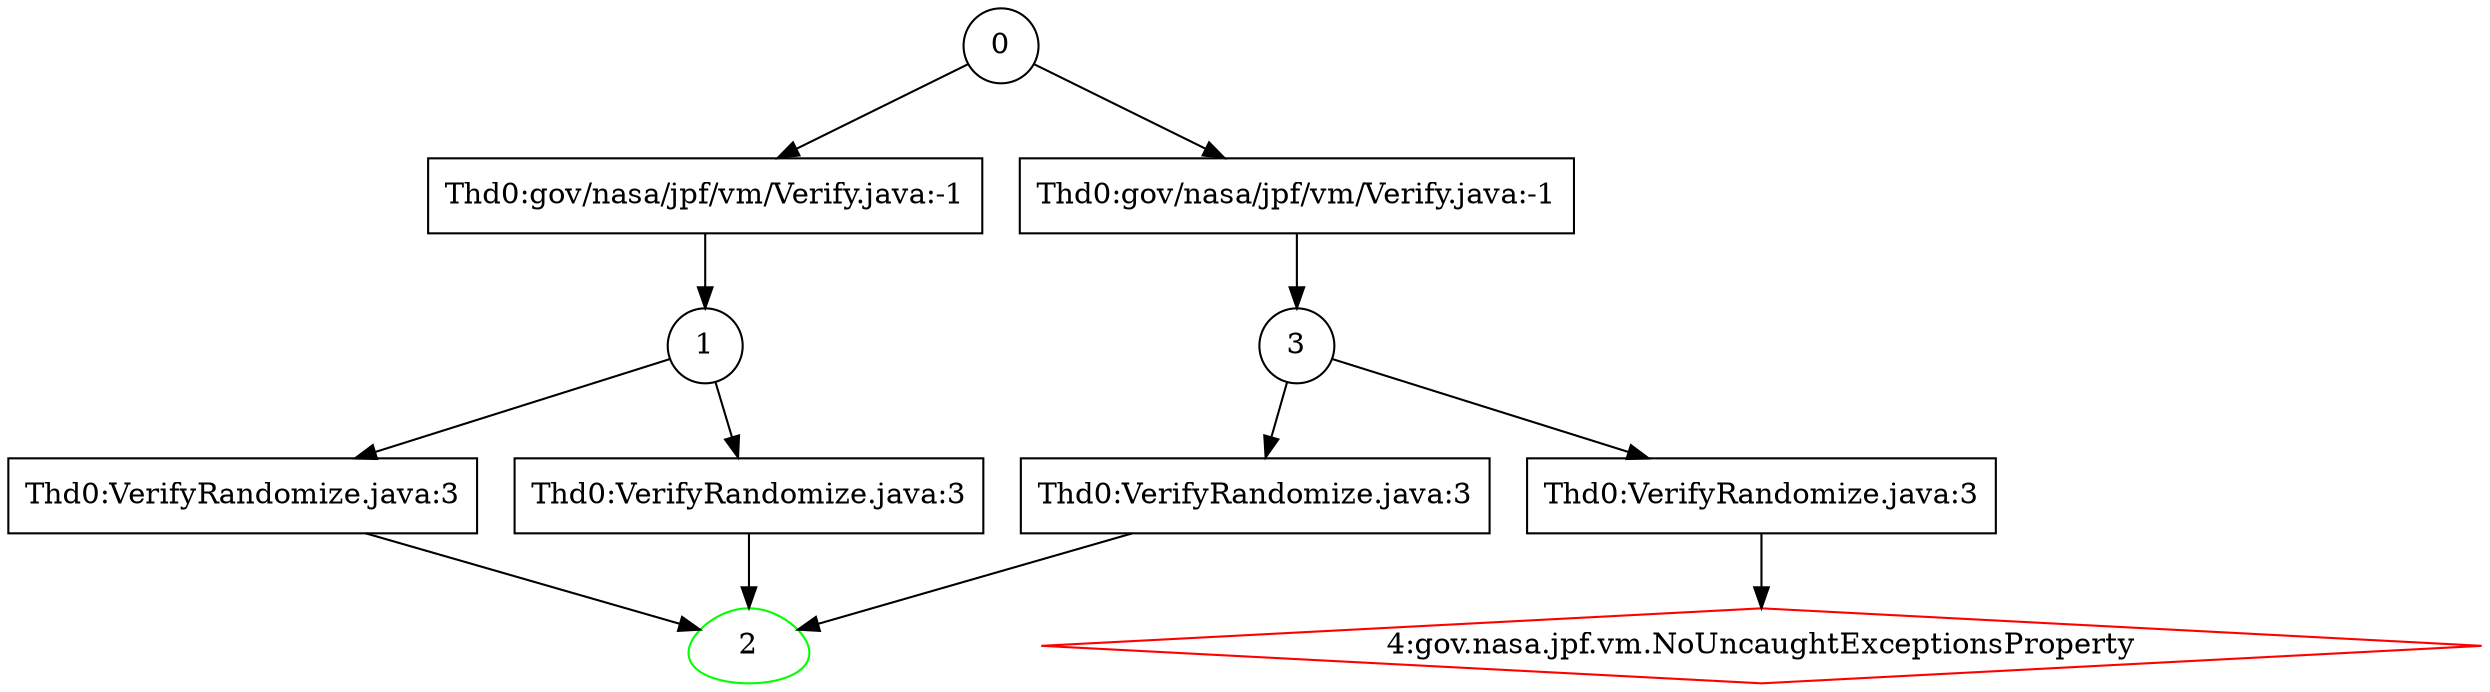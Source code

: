 digraph jpf_state_space {
/* searchAdvanced(0, Thd0:gov/nasa/jpf/vm/Verify.java:-1, true) */
/* searchAdvanced(1, Thd0:gov/nasa/jpf/vm/Verify.java:-1, true) */
  st0 -> tr0;
  tr0 [label="Thd0:gov/nasa/jpf/vm/Verify.java:-1",shape=box]
  tr0 -> st1;  st0 [label="0",shape=circle,color=black];
/* searchAdvanced(2, Thd0:VerifyRandomize.java:3, false) */
  st1 -> tr1;
  tr1 [label="Thd0:VerifyRandomize.java:3",shape=box]
  tr1 -> st2;  st1 [label="1",shape=circle,color=black];
  st2 [label="2",shape=egg,color=green];
/* searchBacktracked(gov.nasa.jpf.listener.StateSpaceDot$StateInformation@510f3d34) */
/* searchAdvanced(2, Thd0:VerifyRandomize.java:3, false) */
  st1 -> tr2;
  tr2 [label="Thd0:VerifyRandomize.java:3",shape=box]
  tr2 -> st2;/* searchBacktracked(gov.nasa.jpf.listener.StateSpaceDot$StateInformation@510f3d34) */
/* searchBacktracked(gov.nasa.jpf.listener.StateSpaceDot$StateInformation@510f3d34) */
/* searchAdvanced(3, Thd0:gov/nasa/jpf/vm/Verify.java:-1, true) */
  st0 -> tr3;
  tr3 [label="Thd0:gov/nasa/jpf/vm/Verify.java:-1",shape=box]
  tr3 -> st3;/* searchAdvanced(2, Thd0:VerifyRandomize.java:3, false) */
  st3 -> tr4;
  tr4 [label="Thd0:VerifyRandomize.java:3",shape=box]
  tr4 -> st2;  st3 [label="3",shape=circle,color=black];
/* searchBacktracked(gov.nasa.jpf.listener.StateSpaceDot$StateInformation@510f3d34) */
/* searchAdvanced(4, Thd0:VerifyRandomize.java:3, false) */
  st3 -> tr5;
  tr5 [label="Thd0:VerifyRandomize.java:3",shape=box]
  tr5 -> st4;/* propertyViolated(4) */
  st4 [label="4:gov.nasa.jpf.vm.NoUncaughtExceptionsProperty",shape=diamond,color=red];
}
